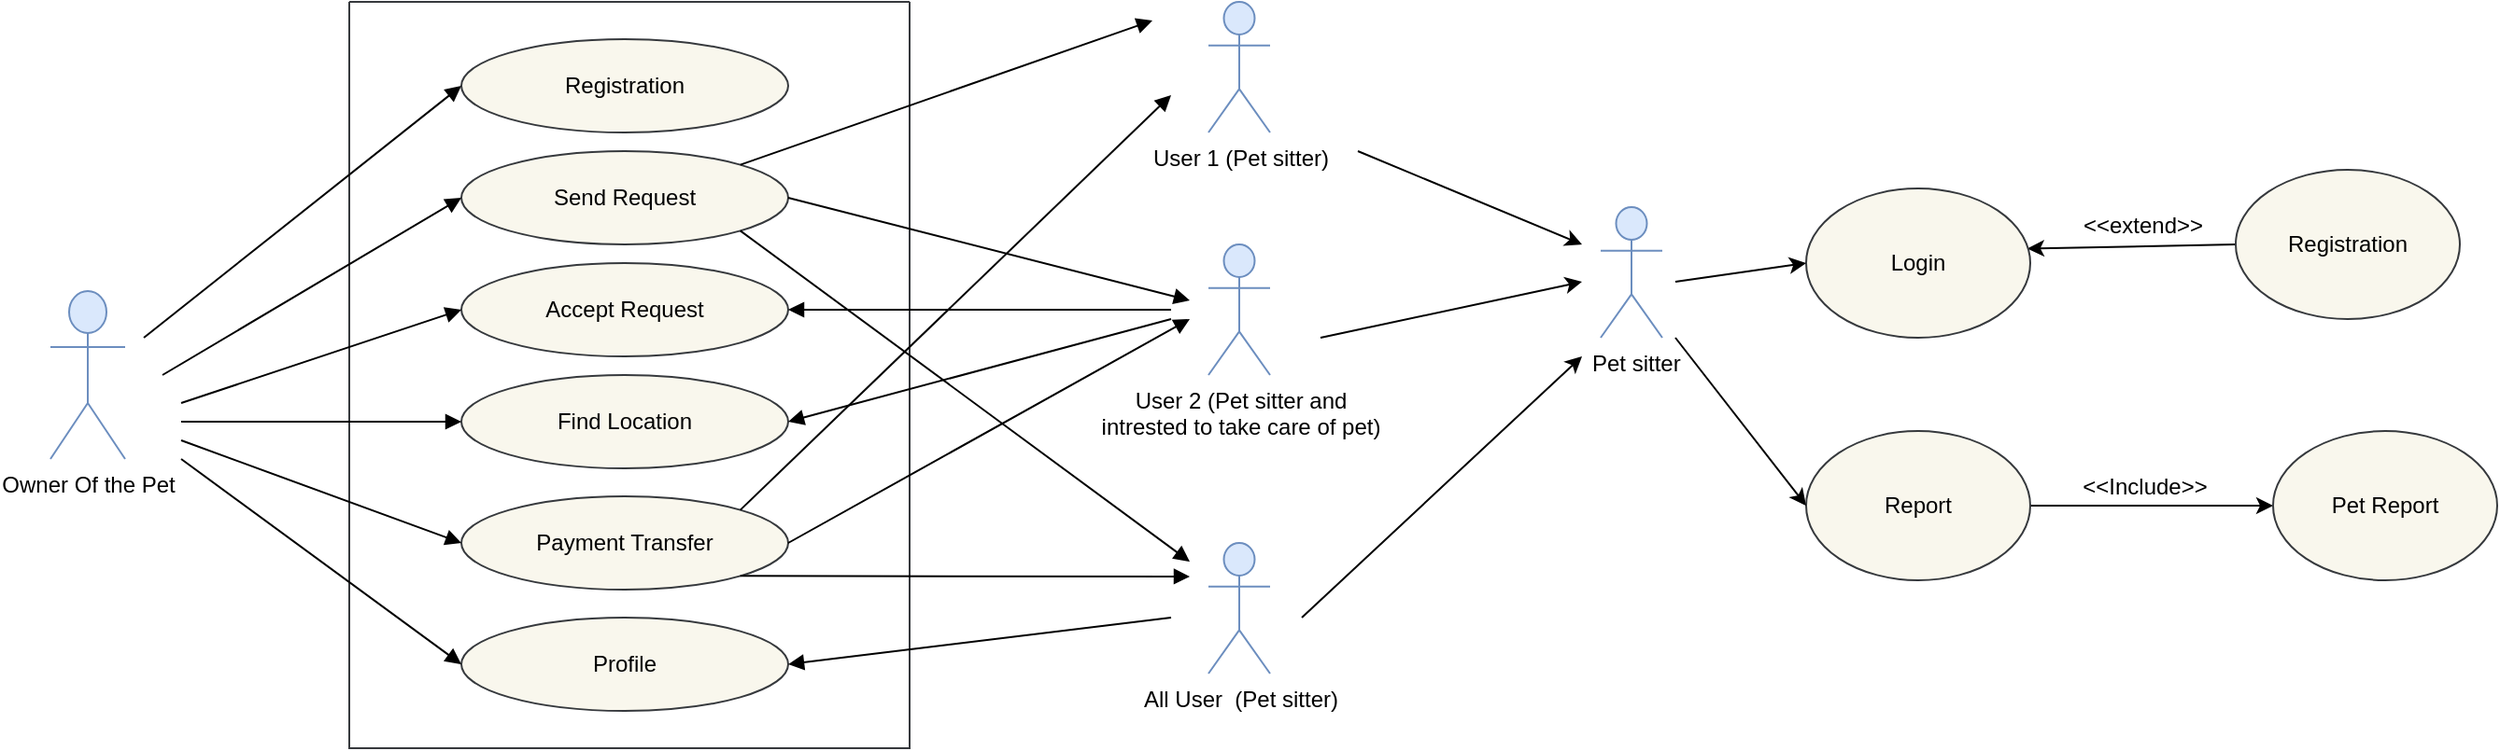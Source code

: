 <mxfile version="15.2.7" type="device"><diagram id="QggowcE0YAaYLpbAcC4v" name="Page-1"><mxGraphModel dx="1024" dy="584" grid="1" gridSize="10" guides="1" tooltips="1" connect="1" arrows="1" fold="1" page="1" pageScale="1" pageWidth="827" pageHeight="1169" math="0" shadow="0"><root><mxCell id="0"/><mxCell id="1" parent="0"/><mxCell id="PIF0uizQdKgwwn5jF2Vk-11" value="" style="swimlane;startSize=0;fillColor=#eeeeee;strokeColor=#36393d;" parent="1" vertex="1"><mxGeometry x="280" y="140" width="300" height="400" as="geometry"/></mxCell><mxCell id="PIF0uizQdKgwwn5jF2Vk-17" value="Profile" style="ellipse;whiteSpace=wrap;html=1;fillColor=#f9f7ed;strokeColor=#36393d;" parent="PIF0uizQdKgwwn5jF2Vk-11" vertex="1"><mxGeometry x="60" y="330" width="175" height="50" as="geometry"/></mxCell><mxCell id="PIF0uizQdKgwwn5jF2Vk-21" value="Payment Transfer" style="ellipse;whiteSpace=wrap;html=1;fillColor=#f9f7ed;strokeColor=#36393d;" parent="PIF0uizQdKgwwn5jF2Vk-11" vertex="1"><mxGeometry x="60" y="265" width="175" height="50" as="geometry"/></mxCell><mxCell id="PIF0uizQdKgwwn5jF2Vk-22" value="Find Location" style="ellipse;whiteSpace=wrap;html=1;fillColor=#f9f7ed;strokeColor=#36393d;" parent="PIF0uizQdKgwwn5jF2Vk-11" vertex="1"><mxGeometry x="60" y="200" width="175" height="50" as="geometry"/></mxCell><mxCell id="PIF0uizQdKgwwn5jF2Vk-23" value="Accept Request" style="ellipse;whiteSpace=wrap;html=1;fillColor=#f9f7ed;strokeColor=#36393d;" parent="PIF0uizQdKgwwn5jF2Vk-11" vertex="1"><mxGeometry x="60" y="140" width="175" height="50" as="geometry"/></mxCell><mxCell id="PIF0uizQdKgwwn5jF2Vk-24" value="Send Request" style="ellipse;whiteSpace=wrap;html=1;fillColor=#f9f7ed;strokeColor=#36393d;" parent="PIF0uizQdKgwwn5jF2Vk-11" vertex="1"><mxGeometry x="60" y="80" width="175" height="50" as="geometry"/></mxCell><mxCell id="PIF0uizQdKgwwn5jF2Vk-25" value="Registration" style="ellipse;whiteSpace=wrap;html=1;fillColor=#f9f7ed;strokeColor=#36393d;" parent="PIF0uizQdKgwwn5jF2Vk-11" vertex="1"><mxGeometry x="60" y="20" width="175" height="50" as="geometry"/></mxCell><mxCell id="PIF0uizQdKgwwn5jF2Vk-46" style="rounded=0;orthogonalLoop=1;jettySize=auto;html=1;startArrow=block;startFill=1;endArrow=none;endFill=0;entryX=1;entryY=1;entryDx=0;entryDy=0;" parent="PIF0uizQdKgwwn5jF2Vk-11" target="PIF0uizQdKgwwn5jF2Vk-21" edge="1"><mxGeometry relative="1" as="geometry"><mxPoint x="250" y="285" as="targetPoint"/><mxPoint x="450" y="308" as="sourcePoint"/></mxGeometry></mxCell><mxCell id="PIF0uizQdKgwwn5jF2Vk-48" style="rounded=0;orthogonalLoop=1;jettySize=auto;html=1;startArrow=block;startFill=1;endArrow=none;endFill=0;entryX=1;entryY=0;entryDx=0;entryDy=0;" parent="PIF0uizQdKgwwn5jF2Vk-11" target="PIF0uizQdKgwwn5jF2Vk-21" edge="1"><mxGeometry relative="1" as="geometry"><mxPoint x="525" y="440" as="targetPoint"/><mxPoint x="440" y="50" as="sourcePoint"/></mxGeometry></mxCell><mxCell id="PIF0uizQdKgwwn5jF2Vk-49" style="rounded=0;orthogonalLoop=1;jettySize=auto;html=1;startArrow=block;startFill=1;endArrow=none;endFill=0;entryX=1;entryY=0.5;entryDx=0;entryDy=0;" parent="PIF0uizQdKgwwn5jF2Vk-11" target="PIF0uizQdKgwwn5jF2Vk-21" edge="1"><mxGeometry relative="1" as="geometry"><mxPoint x="815" y="590" as="targetPoint"/><mxPoint x="450" y="170" as="sourcePoint"/></mxGeometry></mxCell><mxCell id="PIF0uizQdKgwwn5jF2Vk-26" value="Owner Of the Pet" style="shape=umlActor;verticalLabelPosition=bottom;verticalAlign=top;html=1;outlineConnect=0;fillColor=#dae8fc;strokeColor=#6c8ebf;" parent="1" vertex="1"><mxGeometry x="120" y="295" width="40" height="90" as="geometry"/></mxCell><mxCell id="PIF0uizQdKgwwn5jF2Vk-33" value="All User&amp;nbsp; (Pet sitter)" style="shape=umlActor;verticalLabelPosition=bottom;verticalAlign=top;html=1;outlineConnect=0;fillColor=#dae8fc;strokeColor=#6c8ebf;" parent="1" vertex="1"><mxGeometry x="740" y="430" width="33" height="70" as="geometry"/></mxCell><mxCell id="PIF0uizQdKgwwn5jF2Vk-35" value="User 2 (Pet sitter and &lt;br&gt;intrested to take care of pet)" style="shape=umlActor;verticalLabelPosition=bottom;verticalAlign=top;html=1;outlineConnect=0;fillColor=#dae8fc;strokeColor=#6c8ebf;" parent="1" vertex="1"><mxGeometry x="740" y="270" width="33" height="70" as="geometry"/></mxCell><mxCell id="PIF0uizQdKgwwn5jF2Vk-36" value="User 1 (Pet sitter)" style="shape=umlActor;verticalLabelPosition=bottom;verticalAlign=top;html=1;outlineConnect=0;fillColor=#dae8fc;strokeColor=#6c8ebf;" parent="1" vertex="1"><mxGeometry x="740" y="140" width="33" height="70" as="geometry"/></mxCell><mxCell id="PIF0uizQdKgwwn5jF2Vk-38" style="rounded=0;orthogonalLoop=1;jettySize=auto;html=1;exitX=0;exitY=0.5;exitDx=0;exitDy=0;startArrow=block;startFill=1;endArrow=none;endFill=0;" parent="1" source="PIF0uizQdKgwwn5jF2Vk-25" edge="1"><mxGeometry relative="1" as="geometry"><mxPoint x="170" y="320" as="targetPoint"/></mxGeometry></mxCell><mxCell id="PIF0uizQdKgwwn5jF2Vk-39" style="rounded=0;orthogonalLoop=1;jettySize=auto;html=1;exitX=0;exitY=0.5;exitDx=0;exitDy=0;startArrow=block;startFill=1;endArrow=none;endFill=0;" parent="1" source="PIF0uizQdKgwwn5jF2Vk-24" edge="1"><mxGeometry relative="1" as="geometry"><mxPoint x="180" y="340" as="targetPoint"/><mxPoint x="350" y="205" as="sourcePoint"/></mxGeometry></mxCell><mxCell id="PIF0uizQdKgwwn5jF2Vk-40" style="rounded=0;orthogonalLoop=1;jettySize=auto;html=1;startArrow=block;startFill=1;endArrow=none;endFill=0;" parent="1" source="PIF0uizQdKgwwn5jF2Vk-22" edge="1"><mxGeometry relative="1" as="geometry"><mxPoint x="190" y="365" as="targetPoint"/><mxPoint x="360" y="230" as="sourcePoint"/></mxGeometry></mxCell><mxCell id="PIF0uizQdKgwwn5jF2Vk-41" style="rounded=0;orthogonalLoop=1;jettySize=auto;html=1;exitX=0;exitY=0.5;exitDx=0;exitDy=0;startArrow=block;startFill=1;endArrow=none;endFill=0;" parent="1" source="PIF0uizQdKgwwn5jF2Vk-21" edge="1"><mxGeometry relative="1" as="geometry"><mxPoint x="190" y="375" as="targetPoint"/><mxPoint x="360" y="240" as="sourcePoint"/></mxGeometry></mxCell><mxCell id="PIF0uizQdKgwwn5jF2Vk-42" style="rounded=0;orthogonalLoop=1;jettySize=auto;html=1;exitX=0;exitY=0.5;exitDx=0;exitDy=0;startArrow=block;startFill=1;endArrow=none;endFill=0;" parent="1" source="PIF0uizQdKgwwn5jF2Vk-17" edge="1"><mxGeometry relative="1" as="geometry"><mxPoint x="190" y="385" as="targetPoint"/><mxPoint x="360" y="250" as="sourcePoint"/></mxGeometry></mxCell><mxCell id="PIF0uizQdKgwwn5jF2Vk-43" style="rounded=0;orthogonalLoop=1;jettySize=auto;html=1;exitX=0;exitY=0.5;exitDx=0;exitDy=0;startArrow=block;startFill=1;endArrow=none;endFill=0;" parent="1" source="PIF0uizQdKgwwn5jF2Vk-23" edge="1"><mxGeometry relative="1" as="geometry"><mxPoint x="190" y="355" as="targetPoint"/><mxPoint x="360" y="220" as="sourcePoint"/></mxGeometry></mxCell><mxCell id="PIF0uizQdKgwwn5jF2Vk-44" style="rounded=0;orthogonalLoop=1;jettySize=auto;html=1;startArrow=block;startFill=1;endArrow=none;endFill=0;entryX=1;entryY=0;entryDx=0;entryDy=0;" parent="1" target="PIF0uizQdKgwwn5jF2Vk-24" edge="1"><mxGeometry relative="1" as="geometry"><mxPoint x="520" y="185" as="targetPoint"/><mxPoint x="710" y="150" as="sourcePoint"/><Array as="points"/></mxGeometry></mxCell><mxCell id="PIF0uizQdKgwwn5jF2Vk-45" style="rounded=0;orthogonalLoop=1;jettySize=auto;html=1;startArrow=block;startFill=1;endArrow=none;endFill=0;entryX=1;entryY=1;entryDx=0;entryDy=0;" parent="1" target="PIF0uizQdKgwwn5jF2Vk-24" edge="1"><mxGeometry relative="1" as="geometry"><mxPoint x="530" y="242.5" as="targetPoint"/><mxPoint x="730" y="440" as="sourcePoint"/></mxGeometry></mxCell><mxCell id="PIF0uizQdKgwwn5jF2Vk-47" style="rounded=0;orthogonalLoop=1;jettySize=auto;html=1;exitX=1;exitY=0.5;exitDx=0;exitDy=0;startArrow=block;startFill=1;endArrow=none;endFill=0;" parent="1" source="PIF0uizQdKgwwn5jF2Vk-17" edge="1"><mxGeometry relative="1" as="geometry"><mxPoint x="720" y="470" as="targetPoint"/><mxPoint x="380" y="225" as="sourcePoint"/></mxGeometry></mxCell><mxCell id="PIF0uizQdKgwwn5jF2Vk-50" style="rounded=0;orthogonalLoop=1;jettySize=auto;html=1;startArrow=block;startFill=1;endArrow=none;endFill=0;entryX=1;entryY=0.5;entryDx=0;entryDy=0;" parent="1" target="PIF0uizQdKgwwn5jF2Vk-24" edge="1"><mxGeometry relative="1" as="geometry"><mxPoint x="499.194" y="237.272" as="targetPoint"/><mxPoint x="730" y="300" as="sourcePoint"/><Array as="points"/></mxGeometry></mxCell><mxCell id="PIF0uizQdKgwwn5jF2Vk-52" style="rounded=0;orthogonalLoop=1;jettySize=auto;html=1;startArrow=block;startFill=1;endArrow=none;endFill=0;exitX=1;exitY=0.5;exitDx=0;exitDy=0;" parent="1" source="PIF0uizQdKgwwn5jF2Vk-23" edge="1"><mxGeometry relative="1" as="geometry"><mxPoint x="720" y="305" as="targetPoint"/><mxPoint x="730" y="180" as="sourcePoint"/><Array as="points"/></mxGeometry></mxCell><mxCell id="PIF0uizQdKgwwn5jF2Vk-53" style="rounded=0;orthogonalLoop=1;jettySize=auto;html=1;startArrow=block;startFill=1;endArrow=none;endFill=0;exitX=1;exitY=0.5;exitDx=0;exitDy=0;" parent="1" source="PIF0uizQdKgwwn5jF2Vk-22" edge="1"><mxGeometry relative="1" as="geometry"><mxPoint x="720" y="310" as="targetPoint"/><mxPoint x="525" y="315" as="sourcePoint"/><Array as="points"/></mxGeometry></mxCell><mxCell id="PIF0uizQdKgwwn5jF2Vk-59" style="edgeStyle=none;rounded=0;orthogonalLoop=1;jettySize=auto;html=1;exitX=0.987;exitY=0.403;exitDx=0;exitDy=0;entryX=0;entryY=0.5;entryDx=0;entryDy=0;startArrow=classic;startFill=1;endArrow=none;endFill=0;exitPerimeter=0;" parent="1" source="PIF0uizQdKgwwn5jF2Vk-54" target="PIF0uizQdKgwwn5jF2Vk-55" edge="1"><mxGeometry relative="1" as="geometry"/></mxCell><mxCell id="PIF0uizQdKgwwn5jF2Vk-54" value="Login" style="ellipse;whiteSpace=wrap;html=1;fillColor=#f9f7ed;strokeColor=#36393d;" parent="1" vertex="1"><mxGeometry x="1060" y="240" width="120" height="80" as="geometry"/></mxCell><mxCell id="PIF0uizQdKgwwn5jF2Vk-55" value="Registration" style="ellipse;whiteSpace=wrap;html=1;fillColor=#f9f7ed;strokeColor=#36393d;" parent="1" vertex="1"><mxGeometry x="1290" y="230" width="120" height="80" as="geometry"/></mxCell><mxCell id="PIF0uizQdKgwwn5jF2Vk-56" value="" style="endArrow=classic;html=1;entryX=0;entryY=0.5;entryDx=0;entryDy=0;" parent="1" target="PIF0uizQdKgwwn5jF2Vk-54" edge="1"><mxGeometry width="50" height="50" relative="1" as="geometry"><mxPoint x="990" y="290" as="sourcePoint"/><mxPoint x="1010" y="302" as="targetPoint"/></mxGeometry></mxCell><mxCell id="PIF0uizQdKgwwn5jF2Vk-57" value="" style="endArrow=classic;html=1;" parent="1" edge="1"><mxGeometry width="50" height="50" relative="1" as="geometry"><mxPoint x="790" y="470" as="sourcePoint"/><mxPoint x="940" y="330" as="targetPoint"/></mxGeometry></mxCell><mxCell id="PIF0uizQdKgwwn5jF2Vk-58" value="" style="endArrow=classic;html=1;" parent="1" edge="1"><mxGeometry width="50" height="50" relative="1" as="geometry"><mxPoint x="800" y="320" as="sourcePoint"/><mxPoint x="940" y="290" as="targetPoint"/></mxGeometry></mxCell><mxCell id="PIF0uizQdKgwwn5jF2Vk-60" value="&amp;lt;&amp;lt;extend&amp;gt;&amp;gt;" style="text;html=1;align=center;verticalAlign=middle;resizable=0;points=[];autosize=1;strokeColor=none;fillColor=none;rotation=0;" parent="1" vertex="1"><mxGeometry x="1200" y="250" width="80" height="20" as="geometry"/></mxCell><mxCell id="PIF0uizQdKgwwn5jF2Vk-71" style="edgeStyle=none;rounded=0;orthogonalLoop=1;jettySize=auto;html=1;exitX=1;exitY=0.5;exitDx=0;exitDy=0;startArrow=none;startFill=0;endArrow=classic;endFill=1;entryX=0;entryY=0.5;entryDx=0;entryDy=0;" parent="1" source="PIF0uizQdKgwwn5jF2Vk-63" target="PIF0uizQdKgwwn5jF2Vk-72" edge="1"><mxGeometry relative="1" as="geometry"><mxPoint x="1300" y="410" as="targetPoint"/></mxGeometry></mxCell><mxCell id="PIF0uizQdKgwwn5jF2Vk-63" value="Report" style="ellipse;whiteSpace=wrap;html=1;fillColor=#f9f7ed;strokeColor=#36393d;" parent="1" vertex="1"><mxGeometry x="1060" y="370" width="120" height="80" as="geometry"/></mxCell><mxCell id="PIF0uizQdKgwwn5jF2Vk-64" value="&amp;nbsp;Pet sitter" style="shape=umlActor;verticalLabelPosition=bottom;verticalAlign=top;html=1;outlineConnect=0;fillColor=#dae8fc;strokeColor=#6c8ebf;" parent="1" vertex="1"><mxGeometry x="950" y="250" width="33" height="70" as="geometry"/></mxCell><mxCell id="PIF0uizQdKgwwn5jF2Vk-65" value="" style="endArrow=classic;html=1;entryX=0;entryY=0.5;entryDx=0;entryDy=0;" parent="1" target="PIF0uizQdKgwwn5jF2Vk-63" edge="1"><mxGeometry width="50" height="50" relative="1" as="geometry"><mxPoint x="990" y="320" as="sourcePoint"/><mxPoint x="1130" y="372" as="targetPoint"/></mxGeometry></mxCell><mxCell id="PIF0uizQdKgwwn5jF2Vk-66" value="" style="endArrow=classic;html=1;" parent="1" edge="1"><mxGeometry width="50" height="50" relative="1" as="geometry"><mxPoint x="820" y="220" as="sourcePoint"/><mxPoint x="940" y="270" as="targetPoint"/></mxGeometry></mxCell><mxCell id="PIF0uizQdKgwwn5jF2Vk-72" value="Pet Report" style="ellipse;whiteSpace=wrap;html=1;fillColor=#f9f7ed;strokeColor=#36393d;" parent="1" vertex="1"><mxGeometry x="1310" y="370" width="120" height="80" as="geometry"/></mxCell><mxCell id="PIF0uizQdKgwwn5jF2Vk-73" value="&amp;lt;&amp;lt;Include&amp;gt;&amp;gt;" style="text;html=1;align=center;verticalAlign=middle;resizable=0;points=[];autosize=1;strokeColor=none;fillColor=none;rotation=0;" parent="1" vertex="1"><mxGeometry x="1200.5" y="390" width="80" height="20" as="geometry"/></mxCell></root></mxGraphModel></diagram></mxfile>